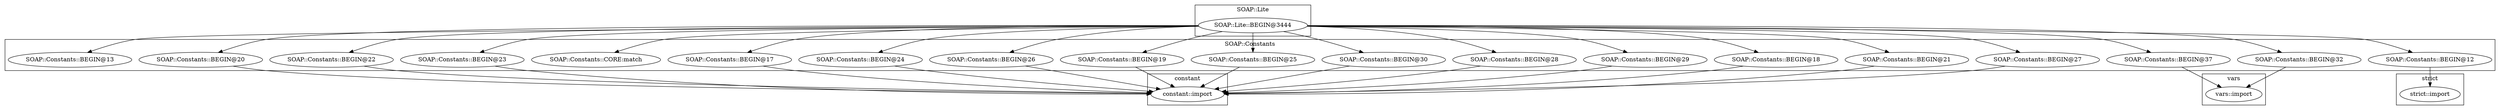 digraph {
graph [overlap=false]
subgraph cluster_vars {
	label="vars";
	"vars::import";
}
subgraph cluster_strict {
	label="strict";
	"strict::import";
}
subgraph cluster_SOAP_Constants {
	label="SOAP::Constants";
	"SOAP::Constants::BEGIN@18";
	"SOAP::Constants::BEGIN@32";
	"SOAP::Constants::BEGIN@28";
	"SOAP::Constants::BEGIN@30";
	"SOAP::Constants::BEGIN@25";
	"SOAP::Constants::BEGIN@19";
	"SOAP::Constants::BEGIN@26";
	"SOAP::Constants::BEGIN@37";
	"SOAP::Constants::BEGIN@17";
	"SOAP::Constants::BEGIN@23";
	"SOAP::Constants::BEGIN@12";
	"SOAP::Constants::BEGIN@20";
	"SOAP::Constants::BEGIN@27";
	"SOAP::Constants::BEGIN@21";
	"SOAP::Constants::CORE:match";
	"SOAP::Constants::BEGIN@29";
	"SOAP::Constants::BEGIN@24";
	"SOAP::Constants::BEGIN@22";
	"SOAP::Constants::BEGIN@13";
}
subgraph cluster_constant {
	label="constant";
	"constant::import";
}
subgraph cluster_SOAP_Lite {
	label="SOAP::Lite";
	"SOAP::Lite::BEGIN@3444";
}
"SOAP::Lite::BEGIN@3444" -> "SOAP::Constants::BEGIN@28";
"SOAP::Lite::BEGIN@3444" -> "SOAP::Constants::BEGIN@19";
"SOAP::Lite::BEGIN@3444" -> "SOAP::Constants::BEGIN@23";
"SOAP::Lite::BEGIN@3444" -> "SOAP::Constants::BEGIN@21";
"SOAP::Lite::BEGIN@3444" -> "SOAP::Constants::BEGIN@26";
"SOAP::Lite::BEGIN@3444" -> "SOAP::Constants::BEGIN@12";
"SOAP::Lite::BEGIN@3444" -> "SOAP::Constants::BEGIN@18";
"SOAP::Constants::BEGIN@28" -> "constant::import";
"SOAP::Constants::BEGIN@19" -> "constant::import";
"SOAP::Constants::BEGIN@23" -> "constant::import";
"SOAP::Constants::BEGIN@20" -> "constant::import";
"SOAP::Constants::BEGIN@21" -> "constant::import";
"SOAP::Constants::BEGIN@24" -> "constant::import";
"SOAP::Constants::BEGIN@29" -> "constant::import";
"SOAP::Constants::BEGIN@26" -> "constant::import";
"SOAP::Constants::BEGIN@25" -> "constant::import";
"SOAP::Constants::BEGIN@17" -> "constant::import";
"SOAP::Constants::BEGIN@27" -> "constant::import";
"SOAP::Constants::BEGIN@22" -> "constant::import";
"SOAP::Constants::BEGIN@18" -> "constant::import";
"SOAP::Constants::BEGIN@30" -> "constant::import";
"SOAP::Lite::BEGIN@3444" -> "SOAP::Constants::BEGIN@37";
"SOAP::Lite::BEGIN@3444" -> "SOAP::Constants::BEGIN@20";
"SOAP::Lite::BEGIN@3444" -> "SOAP::Constants::BEGIN@29";
"SOAP::Lite::BEGIN@3444" -> "SOAP::Constants::BEGIN@24";
"SOAP::Lite::BEGIN@3444" -> "SOAP::Constants::BEGIN@25";
"SOAP::Lite::BEGIN@3444" -> "SOAP::Constants::BEGIN@17";
"SOAP::Constants::BEGIN@37" -> "vars::import";
"SOAP::Constants::BEGIN@32" -> "vars::import";
"SOAP::Lite::BEGIN@3444" -> "SOAP::Constants::BEGIN@27";
"SOAP::Lite::BEGIN@3444" -> "SOAP::Constants::BEGIN@22";
"SOAP::Lite::BEGIN@3444" -> "SOAP::Constants::BEGIN@13";
"SOAP::Lite::BEGIN@3444" -> "SOAP::Constants::BEGIN@32";
"SOAP::Lite::BEGIN@3444" -> "SOAP::Constants::BEGIN@30";
"SOAP::Lite::BEGIN@3444" -> "SOAP::Constants::CORE:match";
"SOAP::Constants::BEGIN@12" -> "strict::import";
}
